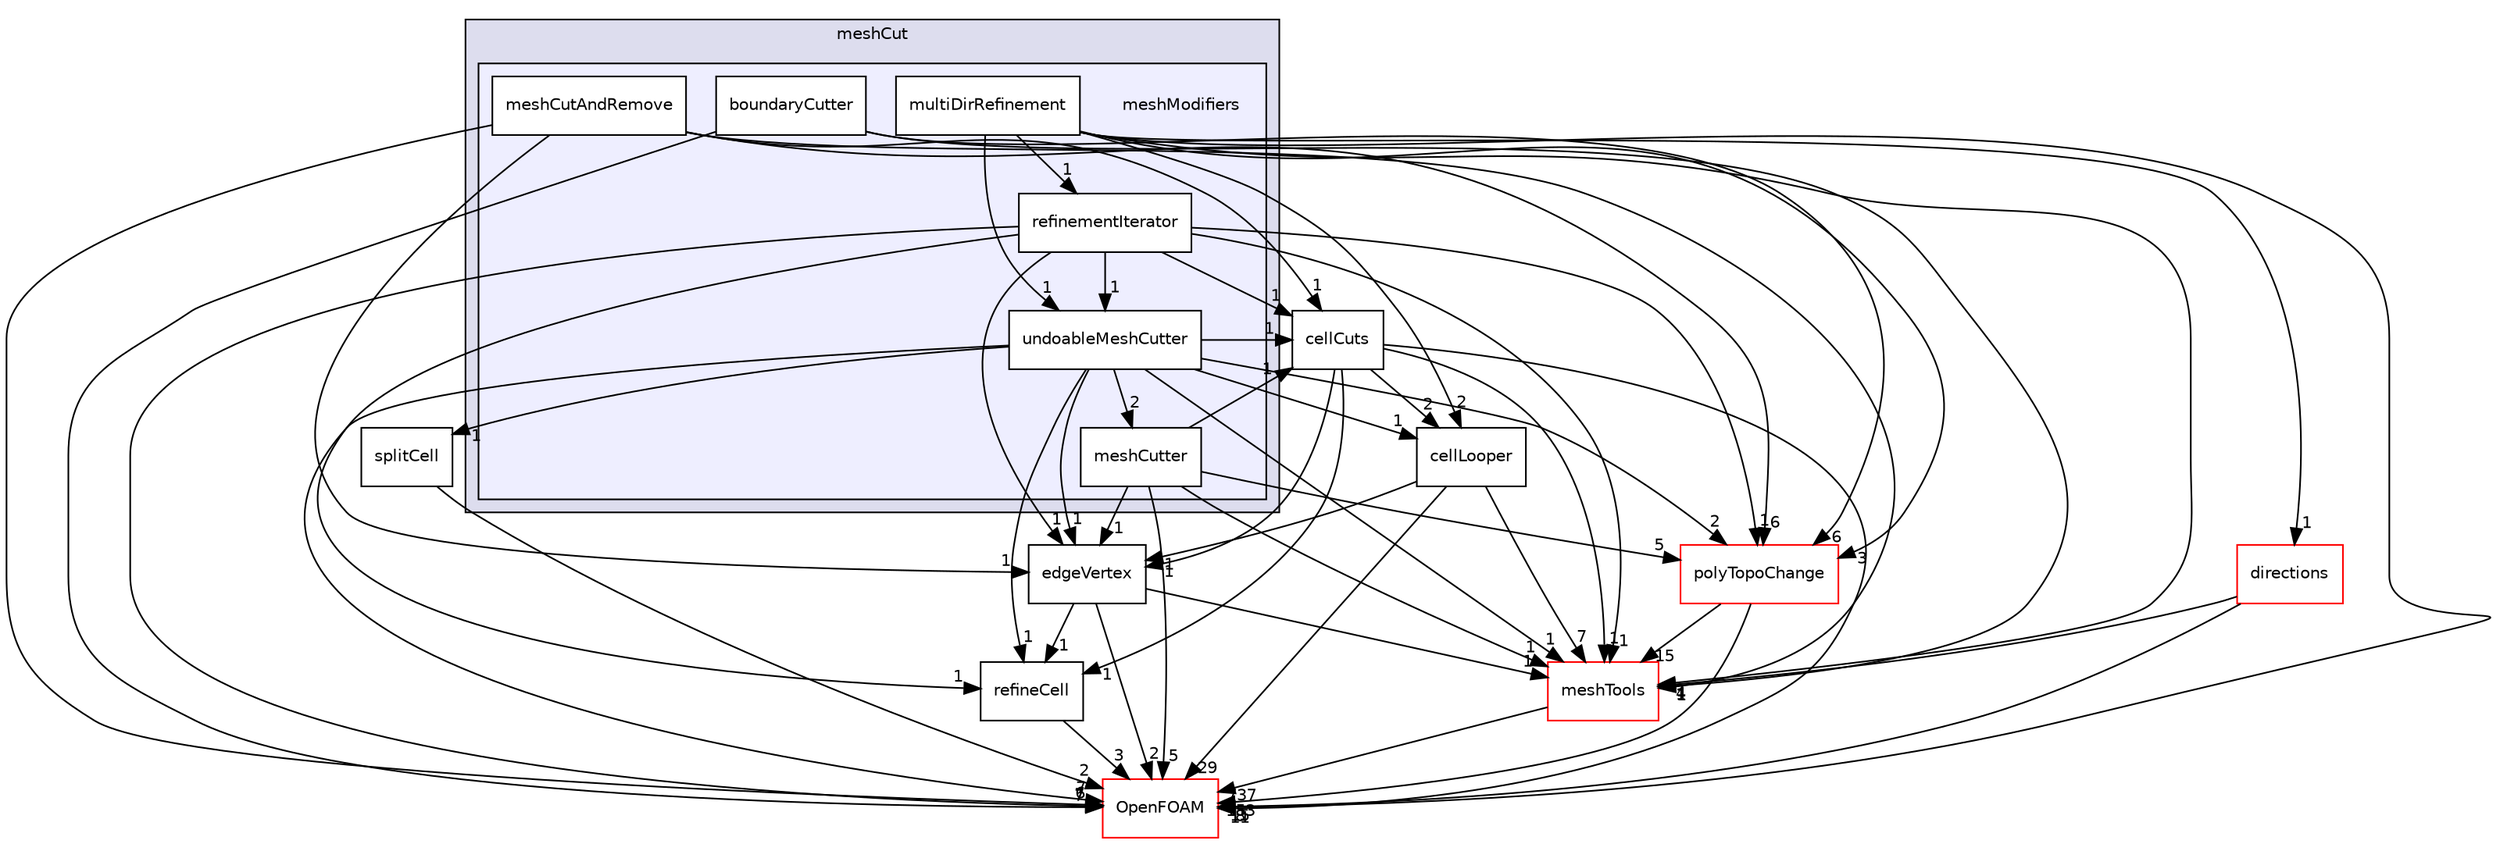 digraph "src/dynamicMesh/meshCut/meshModifiers" {
  bgcolor=transparent;
  compound=true
  node [ fontsize="10", fontname="Helvetica"];
  edge [ labelfontsize="10", labelfontname="Helvetica"];
  subgraph clusterdir_9d5336f012de1459bf0f96ab97c17717 {
    graph [ bgcolor="#ddddee", pencolor="black", label="meshCut" fontname="Helvetica", fontsize="10", URL="dir_9d5336f012de1459bf0f96ab97c17717.html"]
  subgraph clusterdir_28c6b72d780d2d853657566258f1fb88 {
    graph [ bgcolor="#eeeeff", pencolor="black", label="" URL="dir_28c6b72d780d2d853657566258f1fb88.html"];
    dir_28c6b72d780d2d853657566258f1fb88 [shape=plaintext label="meshModifiers"];
    dir_2423cd0260d540380a5b4e13300604ee [shape=box label="boundaryCutter" color="black" fillcolor="white" style="filled" URL="dir_2423cd0260d540380a5b4e13300604ee.html"];
    dir_36f8647c5ccd1aa67f6b6a6c3df21087 [shape=box label="meshCutAndRemove" color="black" fillcolor="white" style="filled" URL="dir_36f8647c5ccd1aa67f6b6a6c3df21087.html"];
    dir_2ee666574faba9185f4fb850afecea98 [shape=box label="meshCutter" color="black" fillcolor="white" style="filled" URL="dir_2ee666574faba9185f4fb850afecea98.html"];
    dir_2f8874825c97142504e009457bf24cdc [shape=box label="multiDirRefinement" color="black" fillcolor="white" style="filled" URL="dir_2f8874825c97142504e009457bf24cdc.html"];
    dir_8c68d407e2d925f22a3a4c6633b7ccc1 [shape=box label="refinementIterator" color="black" fillcolor="white" style="filled" URL="dir_8c68d407e2d925f22a3a4c6633b7ccc1.html"];
    dir_adda9dd5953cc4489bdcb01b200ac056 [shape=box label="undoableMeshCutter" color="black" fillcolor="white" style="filled" URL="dir_adda9dd5953cc4489bdcb01b200ac056.html"];
  }
  }
  dir_3380fabc95568e57441e7fe9d1d7d947 [shape=box label="refineCell" URL="dir_3380fabc95568e57441e7fe9d1d7d947.html"];
  dir_c7fd60cbada1c09e2598f289eba26e61 [shape=box label="splitCell" URL="dir_c7fd60cbada1c09e2598f289eba26e61.html"];
  dir_ae30ad0bef50cf391b24c614251bb9fd [shape=box label="meshTools" color="red" URL="dir_ae30ad0bef50cf391b24c614251bb9fd.html"];
  dir_1dcc9f8d039401a5088c21c8f851d182 [shape=box label="polyTopoChange" color="red" URL="dir_1dcc9f8d039401a5088c21c8f851d182.html"];
  dir_2184631b10728395c280b9d834649092 [shape=box label="cellCuts" URL="dir_2184631b10728395c280b9d834649092.html"];
  dir_a5023815b95dd1bf0d12c1ec38a4f7d2 [shape=box label="cellLooper" URL="dir_a5023815b95dd1bf0d12c1ec38a4f7d2.html"];
  dir_9307821a0d8d3275ecd60e0907e34b47 [shape=box label="directions" color="red" URL="dir_9307821a0d8d3275ecd60e0907e34b47.html"];
  dir_bf6b8f75389c5096510d5e68423b9ccd [shape=box label="edgeVertex" URL="dir_bf6b8f75389c5096510d5e68423b9ccd.html"];
  dir_c5473ff19b20e6ec4dfe5c310b3778a8 [shape=box label="OpenFOAM" color="red" URL="dir_c5473ff19b20e6ec4dfe5c310b3778a8.html"];
  dir_3380fabc95568e57441e7fe9d1d7d947->dir_c5473ff19b20e6ec4dfe5c310b3778a8 [headlabel="3", labeldistance=1.5 headhref="dir_000825_001893.html"];
  dir_c7fd60cbada1c09e2598f289eba26e61->dir_c5473ff19b20e6ec4dfe5c310b3778a8 [headlabel="2", labeldistance=1.5 headhref="dir_000826_001893.html"];
  dir_ae30ad0bef50cf391b24c614251bb9fd->dir_c5473ff19b20e6ec4dfe5c310b3778a8 [headlabel="737", labeldistance=1.5 headhref="dir_001747_001893.html"];
  dir_1dcc9f8d039401a5088c21c8f851d182->dir_ae30ad0bef50cf391b24c614251bb9fd [headlabel="15", labeldistance=1.5 headhref="dir_000843_001747.html"];
  dir_1dcc9f8d039401a5088c21c8f851d182->dir_c5473ff19b20e6ec4dfe5c310b3778a8 [headlabel="153", labeldistance=1.5 headhref="dir_000843_001893.html"];
  dir_2184631b10728395c280b9d834649092->dir_3380fabc95568e57441e7fe9d1d7d947 [headlabel="1", labeldistance=1.5 headhref="dir_000813_000825.html"];
  dir_2184631b10728395c280b9d834649092->dir_ae30ad0bef50cf391b24c614251bb9fd [headlabel="1", labeldistance=1.5 headhref="dir_000813_001747.html"];
  dir_2184631b10728395c280b9d834649092->dir_a5023815b95dd1bf0d12c1ec38a4f7d2 [headlabel="2", labeldistance=1.5 headhref="dir_000813_000814.html"];
  dir_2184631b10728395c280b9d834649092->dir_bf6b8f75389c5096510d5e68423b9ccd [headlabel="1", labeldistance=1.5 headhref="dir_000813_000817.html"];
  dir_2184631b10728395c280b9d834649092->dir_c5473ff19b20e6ec4dfe5c310b3778a8 [headlabel="11", labeldistance=1.5 headhref="dir_000813_001893.html"];
  dir_a5023815b95dd1bf0d12c1ec38a4f7d2->dir_ae30ad0bef50cf391b24c614251bb9fd [headlabel="7", labeldistance=1.5 headhref="dir_000814_001747.html"];
  dir_a5023815b95dd1bf0d12c1ec38a4f7d2->dir_bf6b8f75389c5096510d5e68423b9ccd [headlabel="1", labeldistance=1.5 headhref="dir_000814_000817.html"];
  dir_a5023815b95dd1bf0d12c1ec38a4f7d2->dir_c5473ff19b20e6ec4dfe5c310b3778a8 [headlabel="29", labeldistance=1.5 headhref="dir_000814_001893.html"];
  dir_2423cd0260d540380a5b4e13300604ee->dir_ae30ad0bef50cf391b24c614251bb9fd [headlabel="1", labeldistance=1.5 headhref="dir_000819_001747.html"];
  dir_2423cd0260d540380a5b4e13300604ee->dir_1dcc9f8d039401a5088c21c8f851d182 [headlabel="6", labeldistance=1.5 headhref="dir_000819_000843.html"];
  dir_2423cd0260d540380a5b4e13300604ee->dir_c5473ff19b20e6ec4dfe5c310b3778a8 [headlabel="7", labeldistance=1.5 headhref="dir_000819_001893.html"];
  dir_adda9dd5953cc4489bdcb01b200ac056->dir_3380fabc95568e57441e7fe9d1d7d947 [headlabel="1", labeldistance=1.5 headhref="dir_000824_000825.html"];
  dir_adda9dd5953cc4489bdcb01b200ac056->dir_c7fd60cbada1c09e2598f289eba26e61 [headlabel="1", labeldistance=1.5 headhref="dir_000824_000826.html"];
  dir_adda9dd5953cc4489bdcb01b200ac056->dir_ae30ad0bef50cf391b24c614251bb9fd [headlabel="1", labeldistance=1.5 headhref="dir_000824_001747.html"];
  dir_adda9dd5953cc4489bdcb01b200ac056->dir_1dcc9f8d039401a5088c21c8f851d182 [headlabel="2", labeldistance=1.5 headhref="dir_000824_000843.html"];
  dir_adda9dd5953cc4489bdcb01b200ac056->dir_2184631b10728395c280b9d834649092 [headlabel="1", labeldistance=1.5 headhref="dir_000824_000813.html"];
  dir_adda9dd5953cc4489bdcb01b200ac056->dir_a5023815b95dd1bf0d12c1ec38a4f7d2 [headlabel="1", labeldistance=1.5 headhref="dir_000824_000814.html"];
  dir_adda9dd5953cc4489bdcb01b200ac056->dir_bf6b8f75389c5096510d5e68423b9ccd [headlabel="1", labeldistance=1.5 headhref="dir_000824_000817.html"];
  dir_adda9dd5953cc4489bdcb01b200ac056->dir_2ee666574faba9185f4fb850afecea98 [headlabel="2", labeldistance=1.5 headhref="dir_000824_000821.html"];
  dir_adda9dd5953cc4489bdcb01b200ac056->dir_c5473ff19b20e6ec4dfe5c310b3778a8 [headlabel="7", labeldistance=1.5 headhref="dir_000824_001893.html"];
  dir_9307821a0d8d3275ecd60e0907e34b47->dir_ae30ad0bef50cf391b24c614251bb9fd [headlabel="4", labeldistance=1.5 headhref="dir_000815_001747.html"];
  dir_9307821a0d8d3275ecd60e0907e34b47->dir_c5473ff19b20e6ec4dfe5c310b3778a8 [headlabel="15", labeldistance=1.5 headhref="dir_000815_001893.html"];
  dir_bf6b8f75389c5096510d5e68423b9ccd->dir_3380fabc95568e57441e7fe9d1d7d947 [headlabel="1", labeldistance=1.5 headhref="dir_000817_000825.html"];
  dir_bf6b8f75389c5096510d5e68423b9ccd->dir_ae30ad0bef50cf391b24c614251bb9fd [headlabel="1", labeldistance=1.5 headhref="dir_000817_001747.html"];
  dir_bf6b8f75389c5096510d5e68423b9ccd->dir_c5473ff19b20e6ec4dfe5c310b3778a8 [headlabel="2", labeldistance=1.5 headhref="dir_000817_001893.html"];
  dir_2ee666574faba9185f4fb850afecea98->dir_ae30ad0bef50cf391b24c614251bb9fd [headlabel="1", labeldistance=1.5 headhref="dir_000821_001747.html"];
  dir_2ee666574faba9185f4fb850afecea98->dir_1dcc9f8d039401a5088c21c8f851d182 [headlabel="5", labeldistance=1.5 headhref="dir_000821_000843.html"];
  dir_2ee666574faba9185f4fb850afecea98->dir_2184631b10728395c280b9d834649092 [headlabel="1", labeldistance=1.5 headhref="dir_000821_000813.html"];
  dir_2ee666574faba9185f4fb850afecea98->dir_bf6b8f75389c5096510d5e68423b9ccd [headlabel="1", labeldistance=1.5 headhref="dir_000821_000817.html"];
  dir_2ee666574faba9185f4fb850afecea98->dir_c5473ff19b20e6ec4dfe5c310b3778a8 [headlabel="5", labeldistance=1.5 headhref="dir_000821_001893.html"];
  dir_8c68d407e2d925f22a3a4c6633b7ccc1->dir_3380fabc95568e57441e7fe9d1d7d947 [headlabel="1", labeldistance=1.5 headhref="dir_000823_000825.html"];
  dir_8c68d407e2d925f22a3a4c6633b7ccc1->dir_ae30ad0bef50cf391b24c614251bb9fd [headlabel="1", labeldistance=1.5 headhref="dir_000823_001747.html"];
  dir_8c68d407e2d925f22a3a4c6633b7ccc1->dir_1dcc9f8d039401a5088c21c8f851d182 [headlabel="1", labeldistance=1.5 headhref="dir_000823_000843.html"];
  dir_8c68d407e2d925f22a3a4c6633b7ccc1->dir_2184631b10728395c280b9d834649092 [headlabel="1", labeldistance=1.5 headhref="dir_000823_000813.html"];
  dir_8c68d407e2d925f22a3a4c6633b7ccc1->dir_adda9dd5953cc4489bdcb01b200ac056 [headlabel="1", labeldistance=1.5 headhref="dir_000823_000824.html"];
  dir_8c68d407e2d925f22a3a4c6633b7ccc1->dir_bf6b8f75389c5096510d5e68423b9ccd [headlabel="1", labeldistance=1.5 headhref="dir_000823_000817.html"];
  dir_8c68d407e2d925f22a3a4c6633b7ccc1->dir_c5473ff19b20e6ec4dfe5c310b3778a8 [headlabel="7", labeldistance=1.5 headhref="dir_000823_001893.html"];
  dir_2f8874825c97142504e009457bf24cdc->dir_ae30ad0bef50cf391b24c614251bb9fd [headlabel="1", labeldistance=1.5 headhref="dir_000822_001747.html"];
  dir_2f8874825c97142504e009457bf24cdc->dir_1dcc9f8d039401a5088c21c8f851d182 [headlabel="3", labeldistance=1.5 headhref="dir_000822_000843.html"];
  dir_2f8874825c97142504e009457bf24cdc->dir_a5023815b95dd1bf0d12c1ec38a4f7d2 [headlabel="2", labeldistance=1.5 headhref="dir_000822_000814.html"];
  dir_2f8874825c97142504e009457bf24cdc->dir_adda9dd5953cc4489bdcb01b200ac056 [headlabel="1", labeldistance=1.5 headhref="dir_000822_000824.html"];
  dir_2f8874825c97142504e009457bf24cdc->dir_9307821a0d8d3275ecd60e0907e34b47 [headlabel="1", labeldistance=1.5 headhref="dir_000822_000815.html"];
  dir_2f8874825c97142504e009457bf24cdc->dir_c5473ff19b20e6ec4dfe5c310b3778a8 [headlabel="8", labeldistance=1.5 headhref="dir_000822_001893.html"];
  dir_2f8874825c97142504e009457bf24cdc->dir_8c68d407e2d925f22a3a4c6633b7ccc1 [headlabel="1", labeldistance=1.5 headhref="dir_000822_000823.html"];
  dir_36f8647c5ccd1aa67f6b6a6c3df21087->dir_ae30ad0bef50cf391b24c614251bb9fd [headlabel="1", labeldistance=1.5 headhref="dir_000820_001747.html"];
  dir_36f8647c5ccd1aa67f6b6a6c3df21087->dir_1dcc9f8d039401a5088c21c8f851d182 [headlabel="6", labeldistance=1.5 headhref="dir_000820_000843.html"];
  dir_36f8647c5ccd1aa67f6b6a6c3df21087->dir_2184631b10728395c280b9d834649092 [headlabel="1", labeldistance=1.5 headhref="dir_000820_000813.html"];
  dir_36f8647c5ccd1aa67f6b6a6c3df21087->dir_bf6b8f75389c5096510d5e68423b9ccd [headlabel="1", labeldistance=1.5 headhref="dir_000820_000817.html"];
  dir_36f8647c5ccd1aa67f6b6a6c3df21087->dir_c5473ff19b20e6ec4dfe5c310b3778a8 [headlabel="6", labeldistance=1.5 headhref="dir_000820_001893.html"];
}

